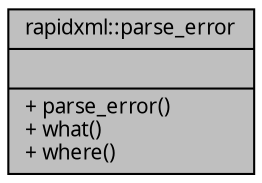 digraph "rapidxml::parse_error"
{
 // INTERACTIVE_SVG=YES
  edge [fontname="Verdana",fontsize="10",labelfontname="Verdana",labelfontsize="10"];
  node [fontname="Verdana",fontsize="10",shape=record];
  Node1 [label="{rapidxml::parse_error\n||+ parse_error()\l+ what()\l+ where()\l}",height=0.2,width=0.4,color="black", fillcolor="grey75", style="filled", fontcolor="black"];
}
